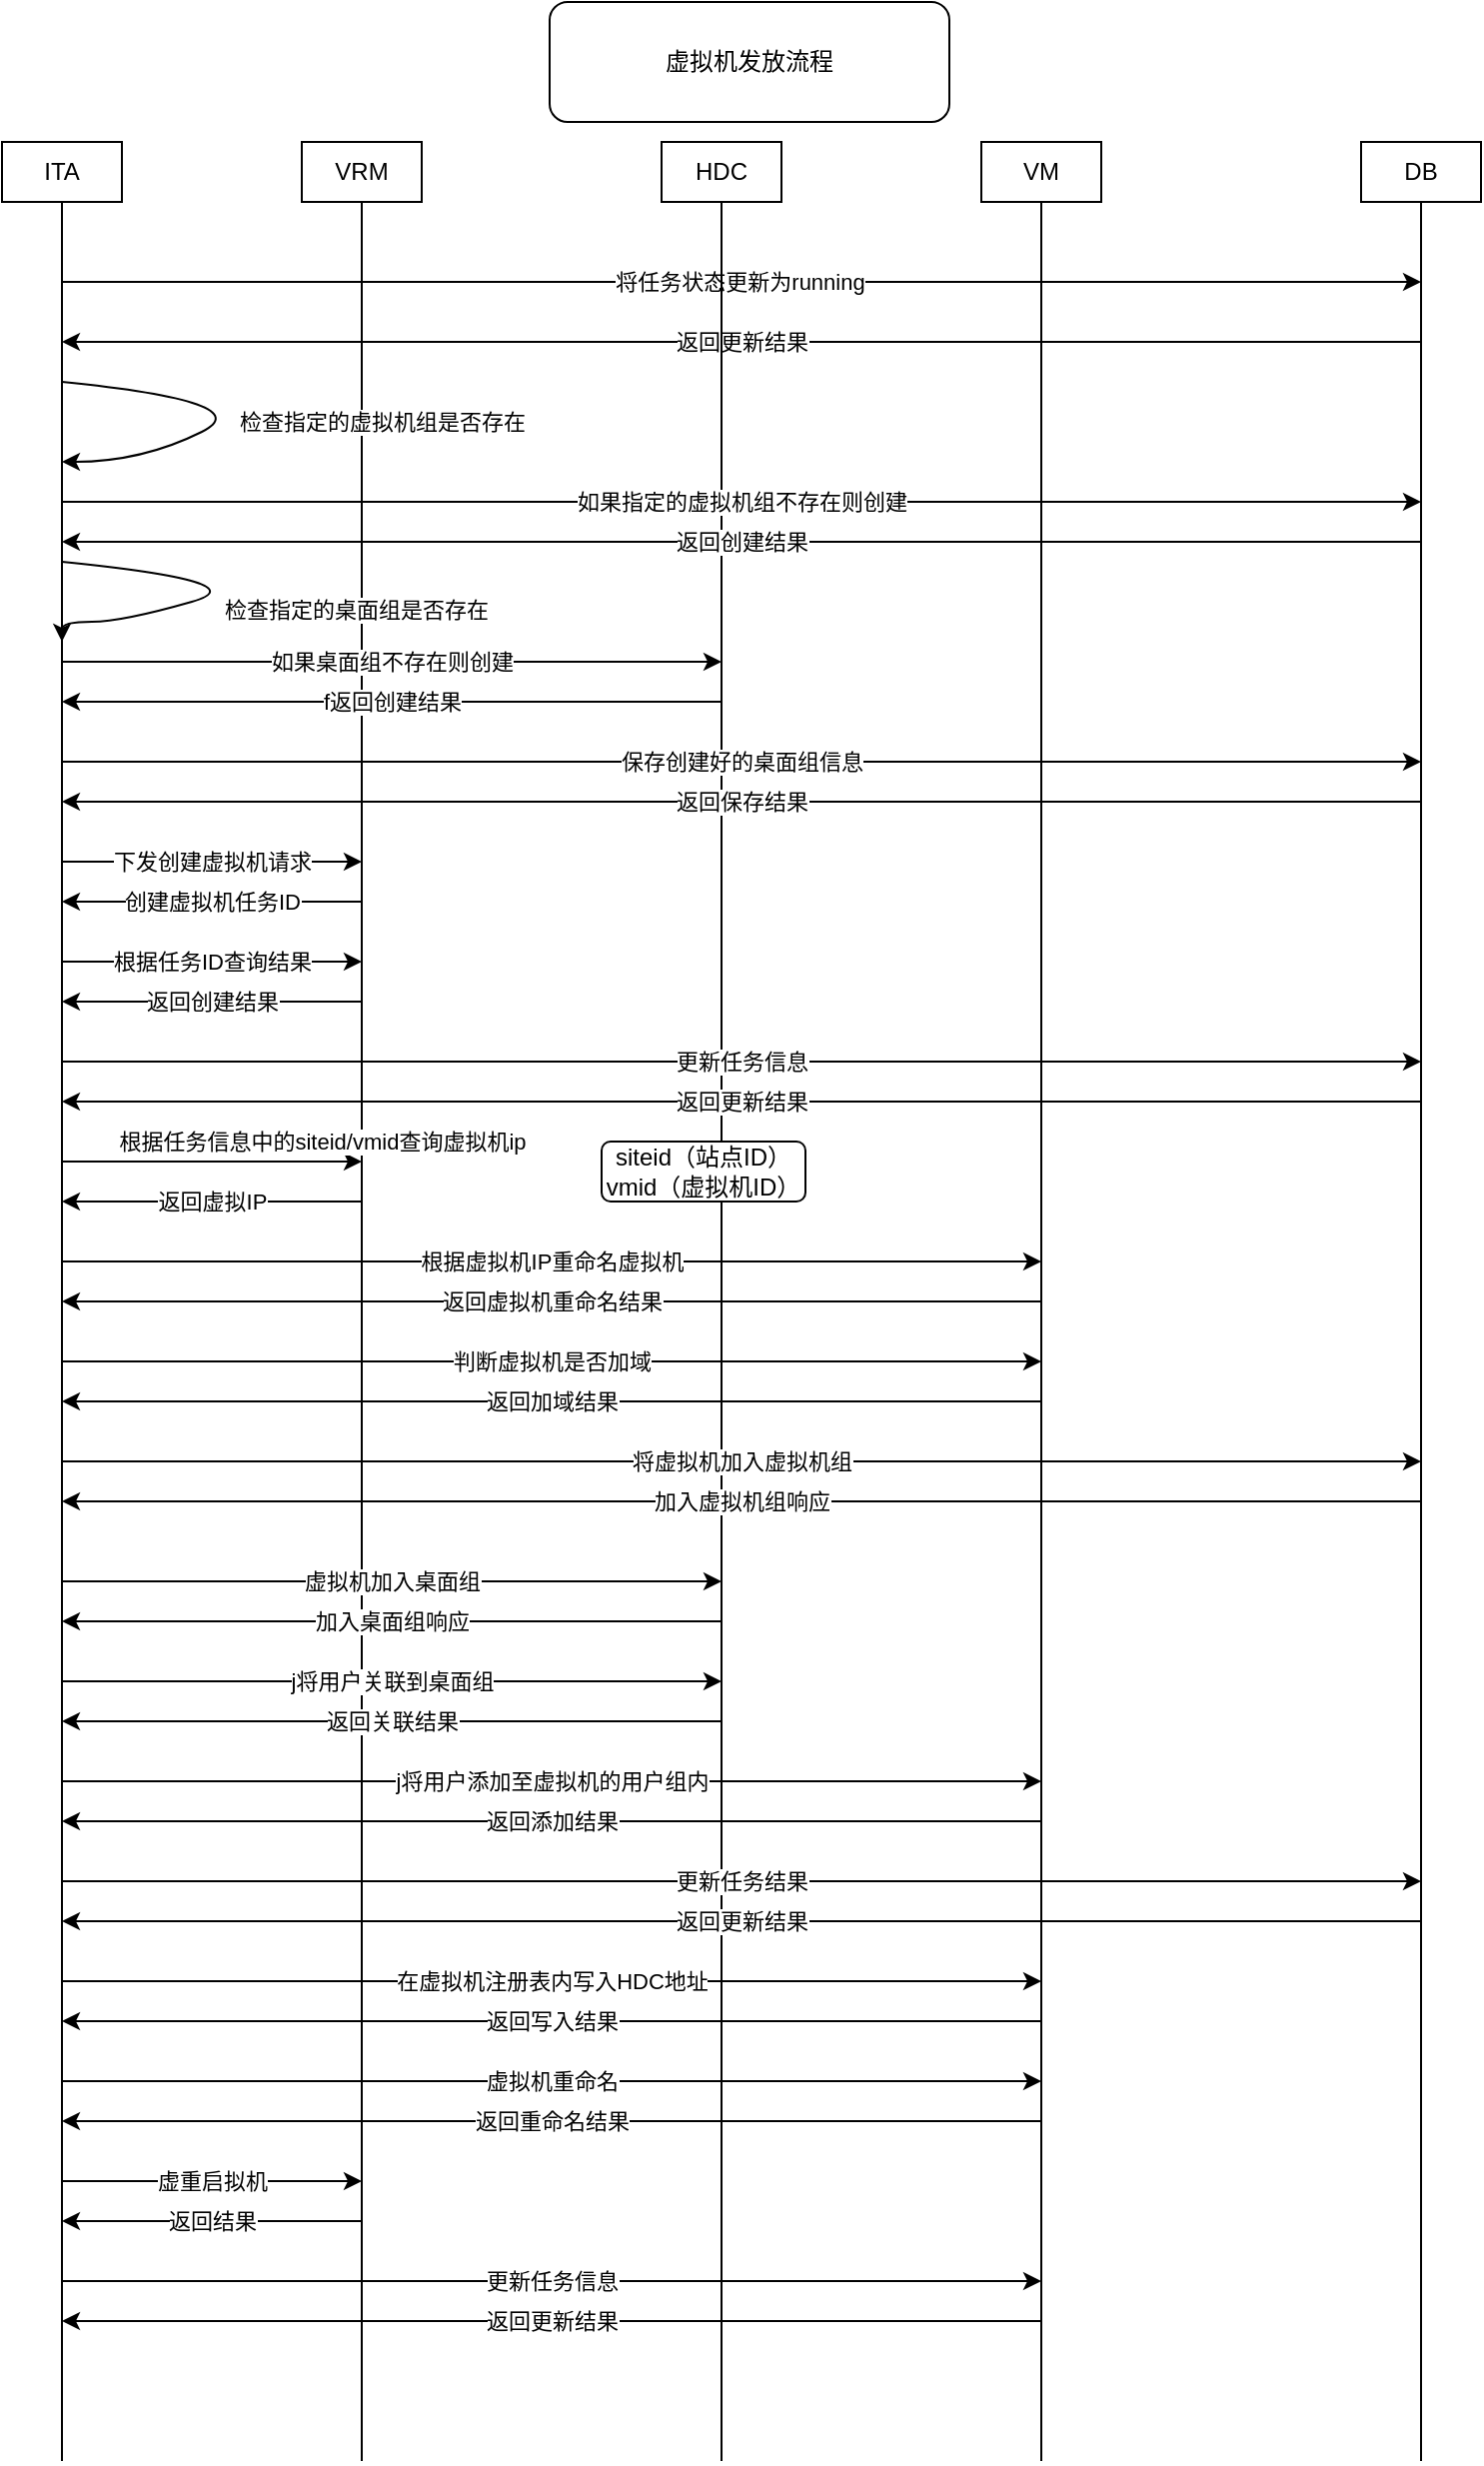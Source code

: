 <mxfile version="17.4.3" type="github">
  <diagram id="T52btY6vNkbw7eNwKL0v" name="Page-1">
    <mxGraphModel dx="1042" dy="595" grid="1" gridSize="10" guides="1" tooltips="1" connect="1" arrows="1" fold="1" page="1" pageScale="1" pageWidth="827" pageHeight="1169" math="0" shadow="0">
      <root>
        <mxCell id="0" />
        <mxCell id="1" parent="0" />
        <mxCell id="SLdLo2Ttj02jNx1zmSGL-1" value="虚拟机发放流程" style="rounded=1;whiteSpace=wrap;html=1;" vertex="1" parent="1">
          <mxGeometry x="314" y="10" width="200" height="60" as="geometry" />
        </mxCell>
        <mxCell id="SLdLo2Ttj02jNx1zmSGL-3" value="ITA" style="rounded=0;whiteSpace=wrap;html=1;" vertex="1" parent="1">
          <mxGeometry x="40" y="80" width="60" height="30" as="geometry" />
        </mxCell>
        <mxCell id="SLdLo2Ttj02jNx1zmSGL-4" value="VRM" style="rounded=0;whiteSpace=wrap;html=1;" vertex="1" parent="1">
          <mxGeometry x="190" y="80" width="60" height="30" as="geometry" />
        </mxCell>
        <mxCell id="SLdLo2Ttj02jNx1zmSGL-5" value="HDC" style="rounded=0;whiteSpace=wrap;html=1;" vertex="1" parent="1">
          <mxGeometry x="370" y="80" width="60" height="30" as="geometry" />
        </mxCell>
        <mxCell id="SLdLo2Ttj02jNx1zmSGL-6" value="VM" style="rounded=0;whiteSpace=wrap;html=1;" vertex="1" parent="1">
          <mxGeometry x="530" y="80" width="60" height="30" as="geometry" />
        </mxCell>
        <mxCell id="SLdLo2Ttj02jNx1zmSGL-7" value="DB" style="rounded=0;whiteSpace=wrap;html=1;" vertex="1" parent="1">
          <mxGeometry x="720" y="80" width="60" height="30" as="geometry" />
        </mxCell>
        <mxCell id="SLdLo2Ttj02jNx1zmSGL-10" value="" style="endArrow=classic;html=1;rounded=0;" edge="1" parent="1">
          <mxGeometry relative="1" as="geometry">
            <mxPoint x="70" y="150" as="sourcePoint" />
            <mxPoint x="750" y="150" as="targetPoint" />
            <Array as="points" />
          </mxGeometry>
        </mxCell>
        <mxCell id="SLdLo2Ttj02jNx1zmSGL-11" value="将任务状态更新为running" style="edgeLabel;resizable=0;html=1;align=center;verticalAlign=middle;" connectable="0" vertex="1" parent="SLdLo2Ttj02jNx1zmSGL-10">
          <mxGeometry relative="1" as="geometry">
            <mxPoint x="-1" as="offset" />
          </mxGeometry>
        </mxCell>
        <mxCell id="SLdLo2Ttj02jNx1zmSGL-12" value="返回更新结果" style="endArrow=classic;html=1;rounded=0;" edge="1" parent="1">
          <mxGeometry relative="1" as="geometry">
            <mxPoint x="750" y="180" as="sourcePoint" />
            <mxPoint x="70" y="180" as="targetPoint" />
          </mxGeometry>
        </mxCell>
        <mxCell id="SLdLo2Ttj02jNx1zmSGL-14" value="" style="endArrow=none;html=1;rounded=0;entryX=0.5;entryY=1;entryDx=0;entryDy=0;" edge="1" parent="1" target="SLdLo2Ttj02jNx1zmSGL-5">
          <mxGeometry width="50" height="50" relative="1" as="geometry">
            <mxPoint x="400" y="1240" as="sourcePoint" />
            <mxPoint x="440" y="190" as="targetPoint" />
          </mxGeometry>
        </mxCell>
        <mxCell id="SLdLo2Ttj02jNx1zmSGL-15" value="" style="endArrow=none;html=1;rounded=0;" edge="1" parent="1">
          <mxGeometry width="50" height="50" relative="1" as="geometry">
            <mxPoint x="560" y="1240" as="sourcePoint" />
            <mxPoint x="560" y="110" as="targetPoint" />
            <Array as="points">
              <mxPoint x="560" y="110" />
            </Array>
          </mxGeometry>
        </mxCell>
        <mxCell id="SLdLo2Ttj02jNx1zmSGL-17" value="" style="endArrow=none;html=1;rounded=0;entryX=0.5;entryY=1;entryDx=0;entryDy=0;" edge="1" parent="1" target="SLdLo2Ttj02jNx1zmSGL-4">
          <mxGeometry width="50" height="50" relative="1" as="geometry">
            <mxPoint x="220" y="1240" as="sourcePoint" />
            <mxPoint x="440" y="280" as="targetPoint" />
          </mxGeometry>
        </mxCell>
        <mxCell id="SLdLo2Ttj02jNx1zmSGL-18" value="" style="endArrow=none;html=1;rounded=0;entryX=0.5;entryY=1;entryDx=0;entryDy=0;" edge="1" parent="1" target="SLdLo2Ttj02jNx1zmSGL-3">
          <mxGeometry width="50" height="50" relative="1" as="geometry">
            <mxPoint x="70" y="1240" as="sourcePoint" />
            <mxPoint x="90" y="250" as="targetPoint" />
          </mxGeometry>
        </mxCell>
        <mxCell id="SLdLo2Ttj02jNx1zmSGL-21" value="" style="endArrow=none;html=1;rounded=0;entryX=0.5;entryY=1;entryDx=0;entryDy=0;" edge="1" parent="1" target="SLdLo2Ttj02jNx1zmSGL-7">
          <mxGeometry width="50" height="50" relative="1" as="geometry">
            <mxPoint x="750" y="1240" as="sourcePoint" />
            <mxPoint x="440" y="280" as="targetPoint" />
          </mxGeometry>
        </mxCell>
        <mxCell id="SLdLo2Ttj02jNx1zmSGL-23" value="检查指定的虚拟机组是否存在" style="curved=1;endArrow=classic;html=1;rounded=0;" edge="1" parent="1">
          <mxGeometry x="-0.032" y="61" width="50" height="50" relative="1" as="geometry">
            <mxPoint x="70" y="200" as="sourcePoint" />
            <mxPoint x="70" y="240" as="targetPoint" />
            <Array as="points">
              <mxPoint x="170" y="210" />
              <mxPoint x="110" y="240" />
              <mxPoint x="70" y="240" />
            </Array>
            <mxPoint x="33" y="-45" as="offset" />
          </mxGeometry>
        </mxCell>
        <mxCell id="SLdLo2Ttj02jNx1zmSGL-25" value="如果指定的虚拟机组不存在则创建" style="endArrow=classic;html=1;rounded=0;" edge="1" parent="1">
          <mxGeometry width="50" height="50" relative="1" as="geometry">
            <mxPoint x="70" y="260" as="sourcePoint" />
            <mxPoint x="750" y="260" as="targetPoint" />
          </mxGeometry>
        </mxCell>
        <mxCell id="SLdLo2Ttj02jNx1zmSGL-27" value="返回创建结果" style="endArrow=classic;html=1;rounded=0;" edge="1" parent="1">
          <mxGeometry width="50" height="50" relative="1" as="geometry">
            <mxPoint x="750" y="280" as="sourcePoint" />
            <mxPoint x="70" y="280" as="targetPoint" />
          </mxGeometry>
        </mxCell>
        <mxCell id="SLdLo2Ttj02jNx1zmSGL-31" value="检查指定的桌面组是否存在" style="curved=1;endArrow=classic;html=1;rounded=0;" edge="1" parent="1">
          <mxGeometry x="-0.032" y="61" width="50" height="50" relative="1" as="geometry">
            <mxPoint x="70" y="290" as="sourcePoint" />
            <mxPoint x="70" y="330" as="targetPoint" />
            <Array as="points">
              <mxPoint x="170" y="300" />
              <mxPoint x="100" y="320" />
              <mxPoint x="70" y="320" />
              <mxPoint x="70" y="330" />
            </Array>
            <mxPoint x="33" y="-45" as="offset" />
          </mxGeometry>
        </mxCell>
        <mxCell id="SLdLo2Ttj02jNx1zmSGL-32" value="如果桌面组不存在则创建" style="endArrow=classic;html=1;rounded=0;" edge="1" parent="1">
          <mxGeometry width="50" height="50" relative="1" as="geometry">
            <mxPoint x="70" y="340" as="sourcePoint" />
            <mxPoint x="400" y="340" as="targetPoint" />
          </mxGeometry>
        </mxCell>
        <mxCell id="SLdLo2Ttj02jNx1zmSGL-33" value="f返回创建结果" style="endArrow=classic;html=1;rounded=0;" edge="1" parent="1">
          <mxGeometry width="50" height="50" relative="1" as="geometry">
            <mxPoint x="400" y="360" as="sourcePoint" />
            <mxPoint x="70" y="360" as="targetPoint" />
            <Array as="points">
              <mxPoint x="240" y="360" />
            </Array>
          </mxGeometry>
        </mxCell>
        <mxCell id="SLdLo2Ttj02jNx1zmSGL-34" value="保存创建好的桌面组信息" style="endArrow=classic;html=1;rounded=0;" edge="1" parent="1">
          <mxGeometry width="50" height="50" relative="1" as="geometry">
            <mxPoint x="70" y="390" as="sourcePoint" />
            <mxPoint x="750" y="390" as="targetPoint" />
          </mxGeometry>
        </mxCell>
        <mxCell id="SLdLo2Ttj02jNx1zmSGL-35" value="返回保存结果" style="endArrow=classic;html=1;rounded=0;" edge="1" parent="1">
          <mxGeometry width="50" height="50" relative="1" as="geometry">
            <mxPoint x="750" y="410" as="sourcePoint" />
            <mxPoint x="70" y="410" as="targetPoint" />
          </mxGeometry>
        </mxCell>
        <mxCell id="SLdLo2Ttj02jNx1zmSGL-36" value="下发创建虚拟机请求" style="endArrow=classic;html=1;rounded=0;" edge="1" parent="1">
          <mxGeometry width="50" height="50" relative="1" as="geometry">
            <mxPoint x="70" y="440" as="sourcePoint" />
            <mxPoint x="220" y="440" as="targetPoint" />
          </mxGeometry>
        </mxCell>
        <mxCell id="SLdLo2Ttj02jNx1zmSGL-37" value="创建虚拟机任务ID" style="endArrow=classic;html=1;rounded=0;" edge="1" parent="1">
          <mxGeometry width="50" height="50" relative="1" as="geometry">
            <mxPoint x="220" y="460" as="sourcePoint" />
            <mxPoint x="70" y="460" as="targetPoint" />
          </mxGeometry>
        </mxCell>
        <mxCell id="SLdLo2Ttj02jNx1zmSGL-38" value="根据任务ID查询结果" style="endArrow=classic;html=1;rounded=0;" edge="1" parent="1">
          <mxGeometry width="50" height="50" relative="1" as="geometry">
            <mxPoint x="70" y="490" as="sourcePoint" />
            <mxPoint x="220" y="490" as="targetPoint" />
          </mxGeometry>
        </mxCell>
        <mxCell id="SLdLo2Ttj02jNx1zmSGL-39" value="返回创建结果" style="endArrow=classic;html=1;rounded=0;" edge="1" parent="1">
          <mxGeometry width="50" height="50" relative="1" as="geometry">
            <mxPoint x="220" y="510" as="sourcePoint" />
            <mxPoint x="70" y="510" as="targetPoint" />
            <Array as="points">
              <mxPoint x="140" y="510" />
            </Array>
          </mxGeometry>
        </mxCell>
        <mxCell id="SLdLo2Ttj02jNx1zmSGL-40" value="更新任务信息" style="endArrow=classic;html=1;rounded=0;" edge="1" parent="1">
          <mxGeometry width="50" height="50" relative="1" as="geometry">
            <mxPoint x="70" y="540" as="sourcePoint" />
            <mxPoint x="750" y="540" as="targetPoint" />
          </mxGeometry>
        </mxCell>
        <mxCell id="SLdLo2Ttj02jNx1zmSGL-41" value="返回更新结果" style="endArrow=classic;html=1;rounded=0;" edge="1" parent="1">
          <mxGeometry width="50" height="50" relative="1" as="geometry">
            <mxPoint x="750" y="560" as="sourcePoint" />
            <mxPoint x="70" y="560" as="targetPoint" />
          </mxGeometry>
        </mxCell>
        <mxCell id="SLdLo2Ttj02jNx1zmSGL-42" value="根据任务信息中的siteid/vmid查询虚拟机ip" style="endArrow=classic;html=1;rounded=0;" edge="1" parent="1">
          <mxGeometry x="0.733" y="10" width="50" height="50" relative="1" as="geometry">
            <mxPoint x="70" y="590" as="sourcePoint" />
            <mxPoint x="220" y="590" as="targetPoint" />
            <mxPoint as="offset" />
          </mxGeometry>
        </mxCell>
        <mxCell id="SLdLo2Ttj02jNx1zmSGL-43" value="返回虚拟IP" style="endArrow=classic;html=1;rounded=0;" edge="1" parent="1">
          <mxGeometry width="50" height="50" relative="1" as="geometry">
            <mxPoint x="220" y="610" as="sourcePoint" />
            <mxPoint x="70" y="610" as="targetPoint" />
          </mxGeometry>
        </mxCell>
        <mxCell id="SLdLo2Ttj02jNx1zmSGL-44" value="siteid（站点ID）&lt;br&gt;vmid（虚拟机ID）" style="rounded=1;whiteSpace=wrap;html=1;" vertex="1" parent="1">
          <mxGeometry x="340" y="580" width="102" height="30" as="geometry" />
        </mxCell>
        <mxCell id="SLdLo2Ttj02jNx1zmSGL-47" value="返回虚拟机重命名结果" style="endArrow=classic;html=1;rounded=0;" edge="1" parent="1">
          <mxGeometry width="50" height="50" relative="1" as="geometry">
            <mxPoint x="560" y="660" as="sourcePoint" />
            <mxPoint x="70" y="660" as="targetPoint" />
          </mxGeometry>
        </mxCell>
        <mxCell id="SLdLo2Ttj02jNx1zmSGL-48" value="根据虚拟机IP重命名虚拟机" style="endArrow=classic;html=1;rounded=0;" edge="1" parent="1">
          <mxGeometry width="50" height="50" relative="1" as="geometry">
            <mxPoint x="70" y="640" as="sourcePoint" />
            <mxPoint x="560" y="640" as="targetPoint" />
          </mxGeometry>
        </mxCell>
        <mxCell id="SLdLo2Ttj02jNx1zmSGL-49" value="判断虚拟机是否加域" style="endArrow=classic;html=1;rounded=0;" edge="1" parent="1">
          <mxGeometry width="50" height="50" relative="1" as="geometry">
            <mxPoint x="70" y="690" as="sourcePoint" />
            <mxPoint x="560" y="690" as="targetPoint" />
          </mxGeometry>
        </mxCell>
        <mxCell id="SLdLo2Ttj02jNx1zmSGL-50" value="返回加域结果" style="endArrow=classic;html=1;rounded=0;" edge="1" parent="1">
          <mxGeometry width="50" height="50" relative="1" as="geometry">
            <mxPoint x="560" y="710" as="sourcePoint" />
            <mxPoint x="70" y="710" as="targetPoint" />
          </mxGeometry>
        </mxCell>
        <mxCell id="SLdLo2Ttj02jNx1zmSGL-51" value="将虚拟机加入虚拟机组" style="endArrow=classic;html=1;rounded=0;" edge="1" parent="1">
          <mxGeometry width="50" height="50" relative="1" as="geometry">
            <mxPoint x="70" y="740" as="sourcePoint" />
            <mxPoint x="750" y="740" as="targetPoint" />
          </mxGeometry>
        </mxCell>
        <mxCell id="SLdLo2Ttj02jNx1zmSGL-52" value="加入虚拟机组响应" style="endArrow=classic;html=1;rounded=0;" edge="1" parent="1">
          <mxGeometry width="50" height="50" relative="1" as="geometry">
            <mxPoint x="750" y="760" as="sourcePoint" />
            <mxPoint x="70" y="760" as="targetPoint" />
          </mxGeometry>
        </mxCell>
        <mxCell id="SLdLo2Ttj02jNx1zmSGL-54" value="虚拟机加入桌面组" style="endArrow=classic;html=1;rounded=0;" edge="1" parent="1">
          <mxGeometry width="50" height="50" relative="1" as="geometry">
            <mxPoint x="70" y="800" as="sourcePoint" />
            <mxPoint x="400" y="800" as="targetPoint" />
          </mxGeometry>
        </mxCell>
        <mxCell id="SLdLo2Ttj02jNx1zmSGL-55" value="加入桌面组响应" style="endArrow=classic;html=1;rounded=0;" edge="1" parent="1">
          <mxGeometry width="50" height="50" relative="1" as="geometry">
            <mxPoint x="400" y="820" as="sourcePoint" />
            <mxPoint x="70" y="820" as="targetPoint" />
          </mxGeometry>
        </mxCell>
        <mxCell id="SLdLo2Ttj02jNx1zmSGL-56" value="j将用户关联到桌面组" style="endArrow=classic;html=1;rounded=0;" edge="1" parent="1">
          <mxGeometry width="50" height="50" relative="1" as="geometry">
            <mxPoint x="70" y="850" as="sourcePoint" />
            <mxPoint x="400" y="850" as="targetPoint" />
          </mxGeometry>
        </mxCell>
        <mxCell id="SLdLo2Ttj02jNx1zmSGL-57" value="返回关联结果" style="endArrow=classic;html=1;rounded=0;" edge="1" parent="1">
          <mxGeometry width="50" height="50" relative="1" as="geometry">
            <mxPoint x="400" y="870" as="sourcePoint" />
            <mxPoint x="70" y="870" as="targetPoint" />
          </mxGeometry>
        </mxCell>
        <mxCell id="SLdLo2Ttj02jNx1zmSGL-58" value="j将用户添加至虚拟机的用户组内" style="endArrow=classic;html=1;rounded=0;" edge="1" parent="1">
          <mxGeometry width="50" height="50" relative="1" as="geometry">
            <mxPoint x="70" y="900" as="sourcePoint" />
            <mxPoint x="560" y="900" as="targetPoint" />
          </mxGeometry>
        </mxCell>
        <mxCell id="SLdLo2Ttj02jNx1zmSGL-59" value="返回添加结果" style="endArrow=classic;html=1;rounded=0;" edge="1" parent="1">
          <mxGeometry width="50" height="50" relative="1" as="geometry">
            <mxPoint x="560" y="920" as="sourcePoint" />
            <mxPoint x="70" y="920" as="targetPoint" />
          </mxGeometry>
        </mxCell>
        <mxCell id="SLdLo2Ttj02jNx1zmSGL-60" value="更新任务结果" style="endArrow=classic;html=1;rounded=0;" edge="1" parent="1">
          <mxGeometry width="50" height="50" relative="1" as="geometry">
            <mxPoint x="70" y="950" as="sourcePoint" />
            <mxPoint x="750" y="950" as="targetPoint" />
          </mxGeometry>
        </mxCell>
        <mxCell id="SLdLo2Ttj02jNx1zmSGL-61" value="返回更新结果" style="endArrow=classic;html=1;rounded=0;" edge="1" parent="1">
          <mxGeometry width="50" height="50" relative="1" as="geometry">
            <mxPoint x="750" y="970" as="sourcePoint" />
            <mxPoint x="70" y="970" as="targetPoint" />
          </mxGeometry>
        </mxCell>
        <mxCell id="SLdLo2Ttj02jNx1zmSGL-62" value="在虚拟机注册表内写入HDC地址" style="endArrow=classic;html=1;rounded=0;" edge="1" parent="1">
          <mxGeometry width="50" height="50" relative="1" as="geometry">
            <mxPoint x="70" y="1000" as="sourcePoint" />
            <mxPoint x="560" y="1000" as="targetPoint" />
          </mxGeometry>
        </mxCell>
        <mxCell id="SLdLo2Ttj02jNx1zmSGL-63" value="返回写入结果" style="endArrow=classic;html=1;rounded=0;" edge="1" parent="1">
          <mxGeometry width="50" height="50" relative="1" as="geometry">
            <mxPoint x="560" y="1020" as="sourcePoint" />
            <mxPoint x="70" y="1020" as="targetPoint" />
          </mxGeometry>
        </mxCell>
        <mxCell id="SLdLo2Ttj02jNx1zmSGL-64" value="虚拟机重命名" style="endArrow=classic;html=1;rounded=0;" edge="1" parent="1">
          <mxGeometry width="50" height="50" relative="1" as="geometry">
            <mxPoint x="70" y="1050" as="sourcePoint" />
            <mxPoint x="560" y="1050" as="targetPoint" />
          </mxGeometry>
        </mxCell>
        <mxCell id="SLdLo2Ttj02jNx1zmSGL-65" value="返回重命名结果" style="endArrow=classic;html=1;rounded=0;" edge="1" parent="1">
          <mxGeometry width="50" height="50" relative="1" as="geometry">
            <mxPoint x="560" y="1070" as="sourcePoint" />
            <mxPoint x="70" y="1070" as="targetPoint" />
          </mxGeometry>
        </mxCell>
        <mxCell id="SLdLo2Ttj02jNx1zmSGL-66" value="虚重启拟机" style="endArrow=classic;html=1;rounded=0;" edge="1" parent="1">
          <mxGeometry width="50" height="50" relative="1" as="geometry">
            <mxPoint x="70" y="1100" as="sourcePoint" />
            <mxPoint x="220" y="1100" as="targetPoint" />
          </mxGeometry>
        </mxCell>
        <mxCell id="SLdLo2Ttj02jNx1zmSGL-67" value="返回结果" style="endArrow=classic;html=1;rounded=0;" edge="1" parent="1">
          <mxGeometry width="50" height="50" relative="1" as="geometry">
            <mxPoint x="220" y="1120" as="sourcePoint" />
            <mxPoint x="70" y="1120" as="targetPoint" />
          </mxGeometry>
        </mxCell>
        <mxCell id="SLdLo2Ttj02jNx1zmSGL-68" value="更新任务信息" style="endArrow=classic;html=1;rounded=0;" edge="1" parent="1">
          <mxGeometry width="50" height="50" relative="1" as="geometry">
            <mxPoint x="70" y="1150" as="sourcePoint" />
            <mxPoint x="560" y="1150" as="targetPoint" />
          </mxGeometry>
        </mxCell>
        <mxCell id="SLdLo2Ttj02jNx1zmSGL-69" value="返回更新结果" style="endArrow=classic;html=1;rounded=0;" edge="1" parent="1">
          <mxGeometry width="50" height="50" relative="1" as="geometry">
            <mxPoint x="560" y="1170" as="sourcePoint" />
            <mxPoint x="70" y="1170" as="targetPoint" />
          </mxGeometry>
        </mxCell>
      </root>
    </mxGraphModel>
  </diagram>
</mxfile>
